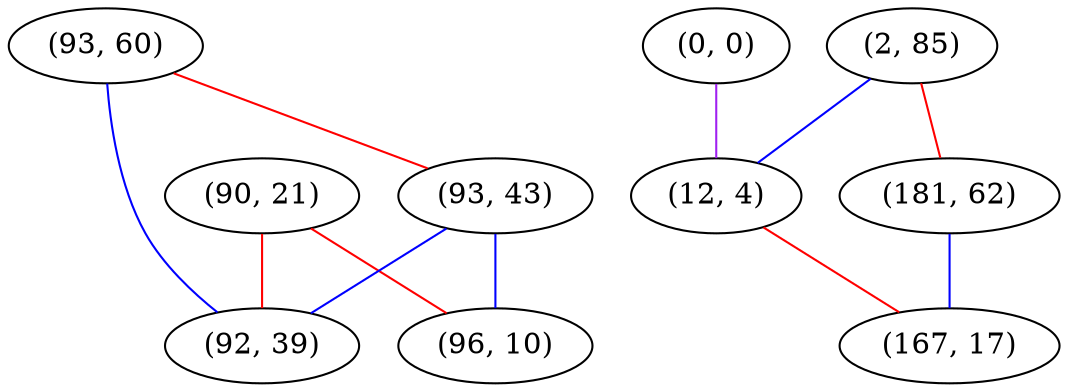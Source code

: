 graph "" {
"(90, 21)";
"(0, 0)";
"(2, 85)";
"(93, 60)";
"(93, 43)";
"(181, 62)";
"(12, 4)";
"(96, 10)";
"(167, 17)";
"(92, 39)";
"(90, 21)" -- "(92, 39)"  [color=red, key=0, weight=1];
"(90, 21)" -- "(96, 10)"  [color=red, key=0, weight=1];
"(0, 0)" -- "(12, 4)"  [color=purple, key=0, weight=4];
"(2, 85)" -- "(181, 62)"  [color=red, key=0, weight=1];
"(2, 85)" -- "(12, 4)"  [color=blue, key=0, weight=3];
"(93, 60)" -- "(92, 39)"  [color=blue, key=0, weight=3];
"(93, 60)" -- "(93, 43)"  [color=red, key=0, weight=1];
"(93, 43)" -- "(92, 39)"  [color=blue, key=0, weight=3];
"(93, 43)" -- "(96, 10)"  [color=blue, key=0, weight=3];
"(181, 62)" -- "(167, 17)"  [color=blue, key=0, weight=3];
"(12, 4)" -- "(167, 17)"  [color=red, key=0, weight=1];
}
